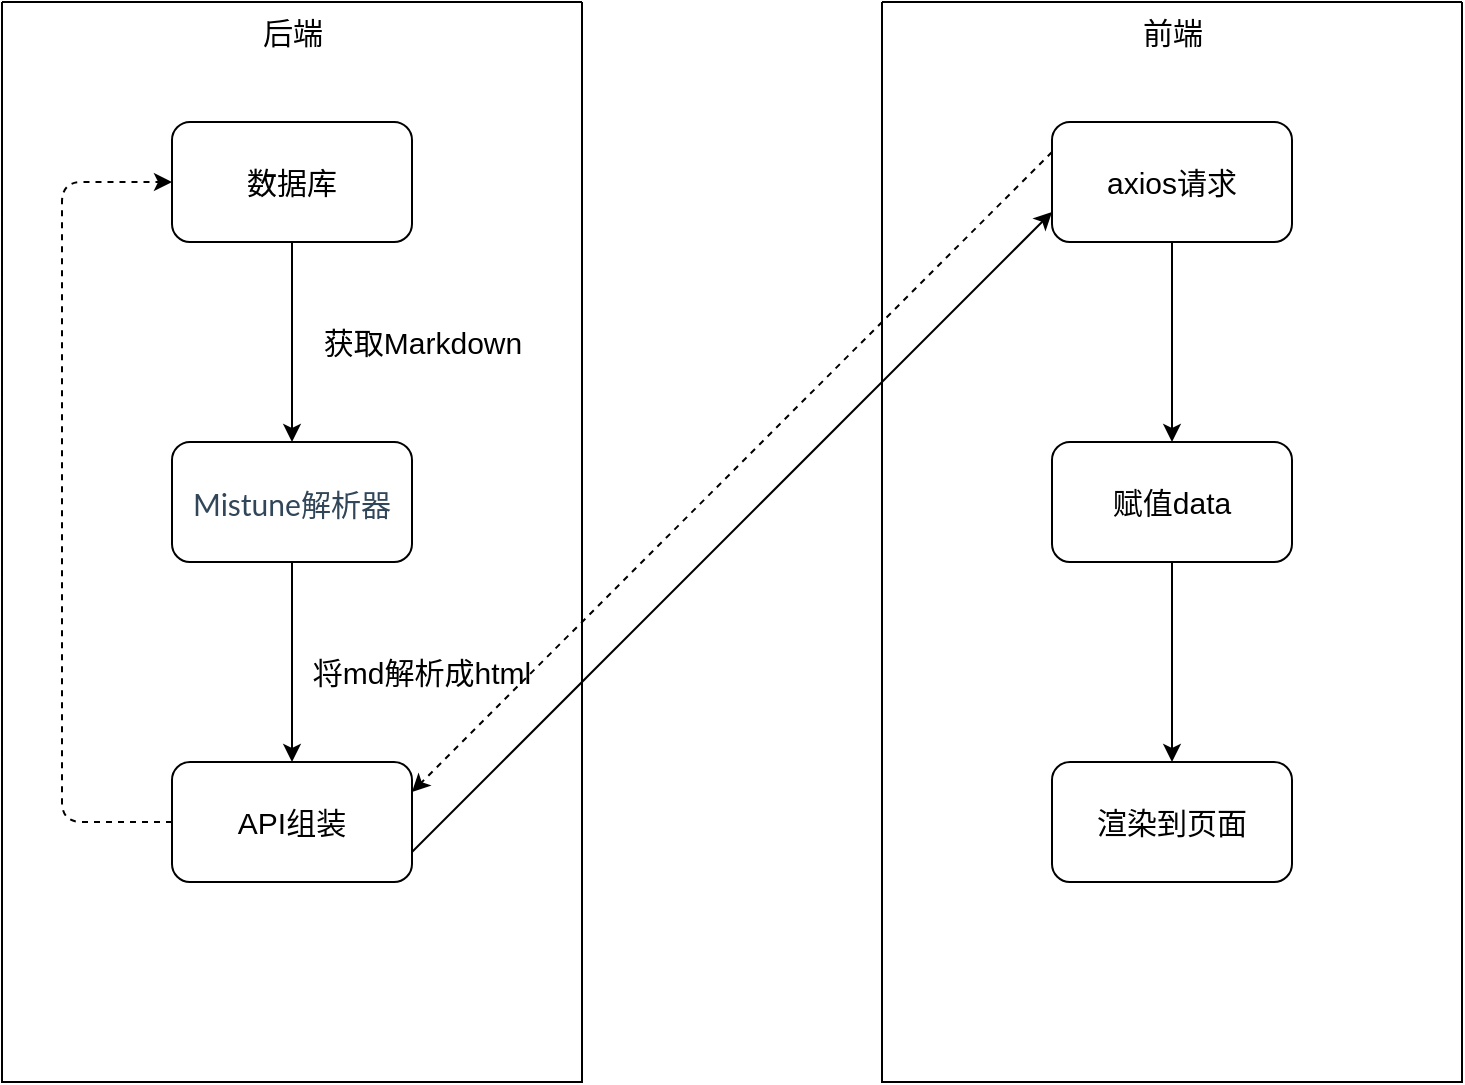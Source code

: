 <mxfile>
    <diagram id="Qq6hUrceugEmPmboAaxj" name="文章">
        <mxGraphModel dx="1130" dy="779" grid="1" gridSize="10" guides="1" tooltips="1" connect="1" arrows="1" fold="1" page="1" pageScale="1" pageWidth="1600" pageHeight="900" math="0" shadow="0">
            <root>
                <mxCell id="0"/>
                <mxCell id="1" parent="0"/>
                <mxCell id="3" value="" style="swimlane;startSize=0;" vertex="1" parent="1">
                    <mxGeometry x="10" y="30" width="290" height="540" as="geometry">
                        <mxRectangle x="10" y="30" width="50" height="40" as="alternateBounds"/>
                    </mxGeometry>
                </mxCell>
                <mxCell id="5" value="&lt;h2 style=&quot;margin: 10px 0px; padding: 0px; line-height: 1.5; color: rgb(49, 70, 89); font-family: Lato, &amp;quot;PingFang SC&amp;quot;, &amp;quot;Microsoft YaHei&amp;quot;, sans-serif; text-align: left; background-color: rgb(255, 255, 255);&quot; id=&quot;1358233010&quot;&gt;&lt;span style=&quot;font-weight: normal;&quot;&gt;&lt;font style=&quot;font-size: 15px;&quot;&gt;Mistune解析器&lt;/font&gt;&lt;/span&gt;&lt;/h2&gt;" style="rounded=1;whiteSpace=wrap;html=1;" vertex="1" parent="3">
                    <mxGeometry x="85" y="220" width="120" height="60" as="geometry"/>
                </mxCell>
                <mxCell id="6" value="API组装" style="rounded=1;whiteSpace=wrap;html=1;fontSize=15;" vertex="1" parent="3">
                    <mxGeometry x="85" y="380" width="120" height="60" as="geometry"/>
                </mxCell>
                <mxCell id="7" value="数据库" style="rounded=1;whiteSpace=wrap;html=1;fontSize=15;" vertex="1" parent="3">
                    <mxGeometry x="85" y="60" width="120" height="60" as="geometry"/>
                </mxCell>
                <mxCell id="8" value="" style="endArrow=classic;html=1;fontSize=15;exitX=0.5;exitY=1;exitDx=0;exitDy=0;entryX=0.5;entryY=0;entryDx=0;entryDy=0;" edge="1" parent="3" source="7" target="5">
                    <mxGeometry width="50" height="50" relative="1" as="geometry">
                        <mxPoint x="110" y="200" as="sourcePoint"/>
                        <mxPoint x="160" y="150" as="targetPoint"/>
                    </mxGeometry>
                </mxCell>
                <mxCell id="9" value="获取Markdown" style="text;html=1;align=center;verticalAlign=middle;resizable=0;points=[];autosize=1;strokeColor=none;fillColor=none;fontSize=15;" vertex="1" parent="3">
                    <mxGeometry x="150" y="155" width="120" height="30" as="geometry"/>
                </mxCell>
                <mxCell id="10" value="" style="endArrow=classic;html=1;fontSize=15;exitX=0.5;exitY=1;exitDx=0;exitDy=0;entryX=0.5;entryY=0;entryDx=0;entryDy=0;" edge="1" parent="3" source="5" target="6">
                    <mxGeometry width="50" height="50" relative="1" as="geometry">
                        <mxPoint x="330" y="240" as="sourcePoint"/>
                        <mxPoint x="380" y="190" as="targetPoint"/>
                    </mxGeometry>
                </mxCell>
                <mxCell id="11" value="将md解析成html" style="text;html=1;strokeColor=none;fillColor=none;align=center;verticalAlign=middle;whiteSpace=wrap;rounded=0;fontSize=15;" vertex="1" parent="3">
                    <mxGeometry x="150" y="320" width="120" height="30" as="geometry"/>
                </mxCell>
                <mxCell id="15" value="后端" style="text;html=1;align=center;verticalAlign=middle;resizable=0;points=[];autosize=1;strokeColor=none;fillColor=none;fontSize=15;" vertex="1" parent="3">
                    <mxGeometry x="120" width="50" height="30" as="geometry"/>
                </mxCell>
                <mxCell id="18" value="" style="endArrow=classic;html=1;fontSize=15;entryX=0;entryY=0.5;entryDx=0;entryDy=0;dashed=1;" edge="1" parent="3" source="6" target="7">
                    <mxGeometry width="50" height="50" relative="1" as="geometry">
                        <mxPoint x="4.289" y="430" as="sourcePoint"/>
                        <mxPoint x="24.289" y="440" as="targetPoint"/>
                        <Array as="points">
                            <mxPoint x="30" y="410"/>
                            <mxPoint x="30" y="90"/>
                        </Array>
                    </mxGeometry>
                </mxCell>
                <mxCell id="4" value="" style="swimlane;startSize=0;" vertex="1" parent="1">
                    <mxGeometry x="450" y="30" width="290" height="540" as="geometry">
                        <mxRectangle x="450" y="30" width="50" height="40" as="alternateBounds"/>
                    </mxGeometry>
                </mxCell>
                <mxCell id="12" value="axios请求" style="rounded=1;whiteSpace=wrap;html=1;fontSize=15;" vertex="1" parent="4">
                    <mxGeometry x="85" y="60" width="120" height="60" as="geometry"/>
                </mxCell>
                <mxCell id="13" value="赋值data" style="rounded=1;whiteSpace=wrap;html=1;fontSize=15;" vertex="1" parent="4">
                    <mxGeometry x="85" y="220" width="120" height="60" as="geometry"/>
                </mxCell>
                <mxCell id="14" value="渲染到页面" style="rounded=1;whiteSpace=wrap;html=1;fontSize=15;" vertex="1" parent="4">
                    <mxGeometry x="85" y="380" width="120" height="60" as="geometry"/>
                </mxCell>
                <mxCell id="16" value="前端" style="text;html=1;align=center;verticalAlign=middle;resizable=0;points=[];autosize=1;strokeColor=none;fillColor=none;fontSize=15;" vertex="1" parent="4">
                    <mxGeometry x="120" width="50" height="30" as="geometry"/>
                </mxCell>
                <mxCell id="21" value="" style="endArrow=classic;html=1;fontSize=15;exitX=0.5;exitY=1;exitDx=0;exitDy=0;entryX=0.5;entryY=0;entryDx=0;entryDy=0;" edge="1" parent="4" source="12" target="13">
                    <mxGeometry width="50" height="50" relative="1" as="geometry">
                        <mxPoint x="320" y="210" as="sourcePoint"/>
                        <mxPoint x="370" y="160" as="targetPoint"/>
                    </mxGeometry>
                </mxCell>
                <mxCell id="22" value="" style="endArrow=classic;html=1;fontSize=15;exitX=0.5;exitY=1;exitDx=0;exitDy=0;entryX=0.5;entryY=0;entryDx=0;entryDy=0;" edge="1" parent="4" source="13" target="14">
                    <mxGeometry width="50" height="50" relative="1" as="geometry">
                        <mxPoint x="-110" y="520" as="sourcePoint"/>
                        <mxPoint x="-60" y="470" as="targetPoint"/>
                    </mxGeometry>
                </mxCell>
                <mxCell id="19" value="" style="endArrow=classic;html=1;dashed=1;fontSize=15;exitX=0;exitY=0.25;exitDx=0;exitDy=0;entryX=1;entryY=0.25;entryDx=0;entryDy=0;" edge="1" parent="1" source="12" target="6">
                    <mxGeometry width="50" height="50" relative="1" as="geometry">
                        <mxPoint x="350" y="240" as="sourcePoint"/>
                        <mxPoint x="400" y="190" as="targetPoint"/>
                    </mxGeometry>
                </mxCell>
                <mxCell id="20" value="" style="endArrow=classic;html=1;fontSize=15;exitX=1;exitY=0.75;exitDx=0;exitDy=0;entryX=0;entryY=0.75;entryDx=0;entryDy=0;" edge="1" parent="1" source="6" target="12">
                    <mxGeometry width="50" height="50" relative="1" as="geometry">
                        <mxPoint x="340" y="450" as="sourcePoint"/>
                        <mxPoint x="390" y="400" as="targetPoint"/>
                    </mxGeometry>
                </mxCell>
            </root>
        </mxGraphModel>
    </diagram>
</mxfile>